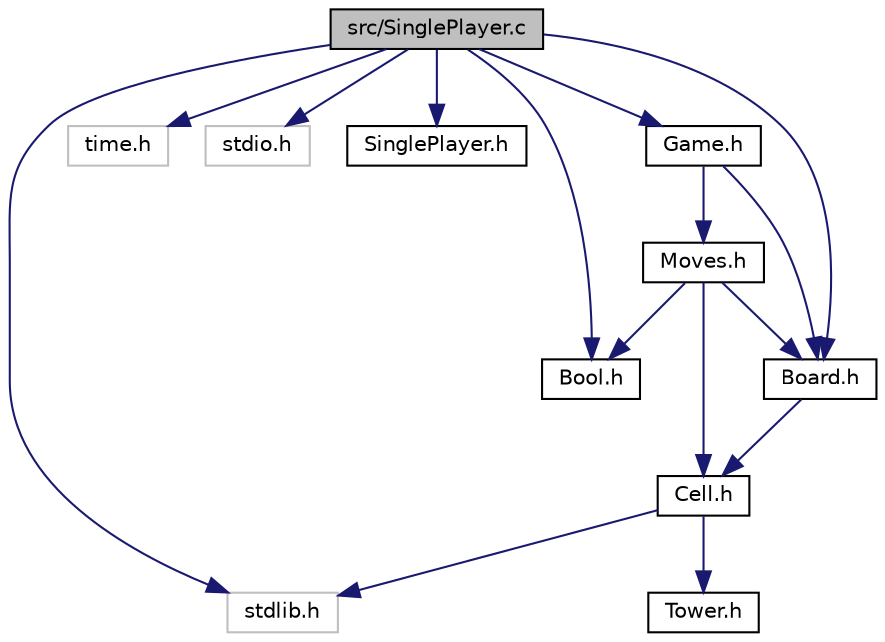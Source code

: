 digraph "src/SinglePlayer.c"
{
 // LATEX_PDF_SIZE
  bgcolor="transparent";
  edge [fontname="Helvetica",fontsize="10",labelfontname="Helvetica",labelfontsize="10"];
  node [fontname="Helvetica",fontsize="10",shape=record];
  Node1 [label="src/SinglePlayer.c",height=0.2,width=0.4,color="black", fillcolor="grey75", style="filled", fontcolor="black",tooltip="SinglePlayer mode handler."];
  Node1 -> Node2 [color="midnightblue",fontsize="10",style="solid"];
  Node2 [label="stdlib.h",height=0.2,width=0.4,color="grey75",tooltip=" "];
  Node1 -> Node3 [color="midnightblue",fontsize="10",style="solid"];
  Node3 [label="time.h",height=0.2,width=0.4,color="grey75",tooltip=" "];
  Node1 -> Node4 [color="midnightblue",fontsize="10",style="solid"];
  Node4 [label="stdio.h",height=0.2,width=0.4,color="grey75",tooltip=" "];
  Node1 -> Node5 [color="midnightblue",fontsize="10",style="solid"];
  Node5 [label="SinglePlayer.h",height=0.2,width=0.4,color="black",URL="$_single_player_8h.html",tooltip="SinglePlayer mode handler."];
  Node1 -> Node6 [color="midnightblue",fontsize="10",style="solid"];
  Node6 [label="Board.h",height=0.2,width=0.4,color="black",URL="$_board_8h.html",tooltip="Board struct and methods to handle the board."];
  Node6 -> Node7 [color="midnightblue",fontsize="10",style="solid"];
  Node7 [label="Cell.h",height=0.2,width=0.4,color="black",URL="$_cell_8h.html",tooltip="Cell struct and methods to handle cells and their towers."];
  Node7 -> Node8 [color="midnightblue",fontsize="10",style="solid"];
  Node8 [label="Tower.h",height=0.2,width=0.4,color="black",URL="$_tower_8h.html",tooltip="Data types and methods used to handle a Tower."];
  Node7 -> Node2 [color="midnightblue",fontsize="10",style="solid"];
  Node1 -> Node9 [color="midnightblue",fontsize="10",style="solid"];
  Node9 [label="Bool.h",height=0.2,width=0.4,color="black",URL="$_bool_8h.html",tooltip="Boolean enum."];
  Node1 -> Node10 [color="midnightblue",fontsize="10",style="solid"];
  Node10 [label="Game.h",height=0.2,width=0.4,color="black",URL="$_game_8h.html",tooltip="Methods to handle a game."];
  Node10 -> Node6 [color="midnightblue",fontsize="10",style="solid"];
  Node10 -> Node11 [color="midnightblue",fontsize="10",style="solid"];
  Node11 [label="Moves.h",height=0.2,width=0.4,color="black",URL="$_moves_8h.html",tooltip="Moves contains all the data types and methods used to handle moves."];
  Node11 -> Node7 [color="midnightblue",fontsize="10",style="solid"];
  Node11 -> Node9 [color="midnightblue",fontsize="10",style="solid"];
  Node11 -> Node6 [color="midnightblue",fontsize="10",style="solid"];
}
